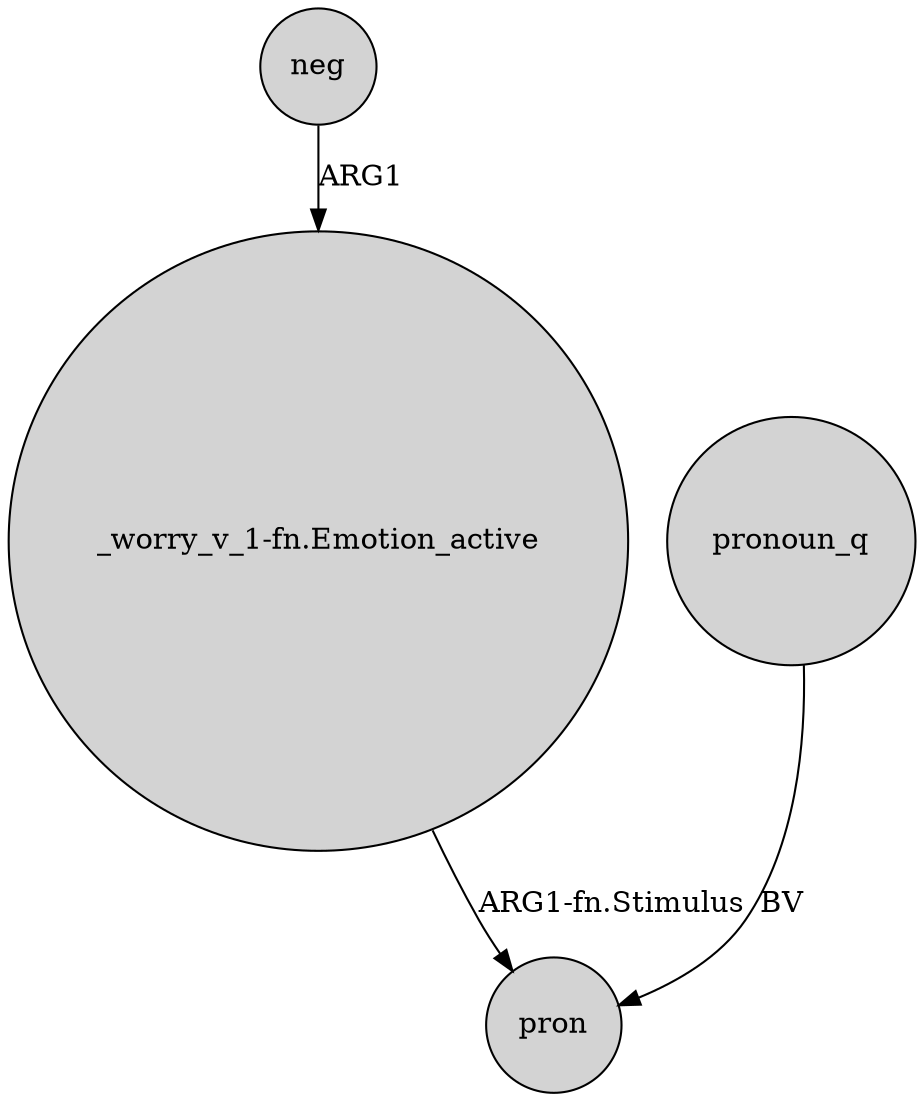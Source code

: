digraph {
	node [shape=circle style=filled]
	neg -> "_worry_v_1-fn.Emotion_active" [label=ARG1]
	"_worry_v_1-fn.Emotion_active" -> pron [label="ARG1-fn.Stimulus"]
	pronoun_q -> pron [label=BV]
}
